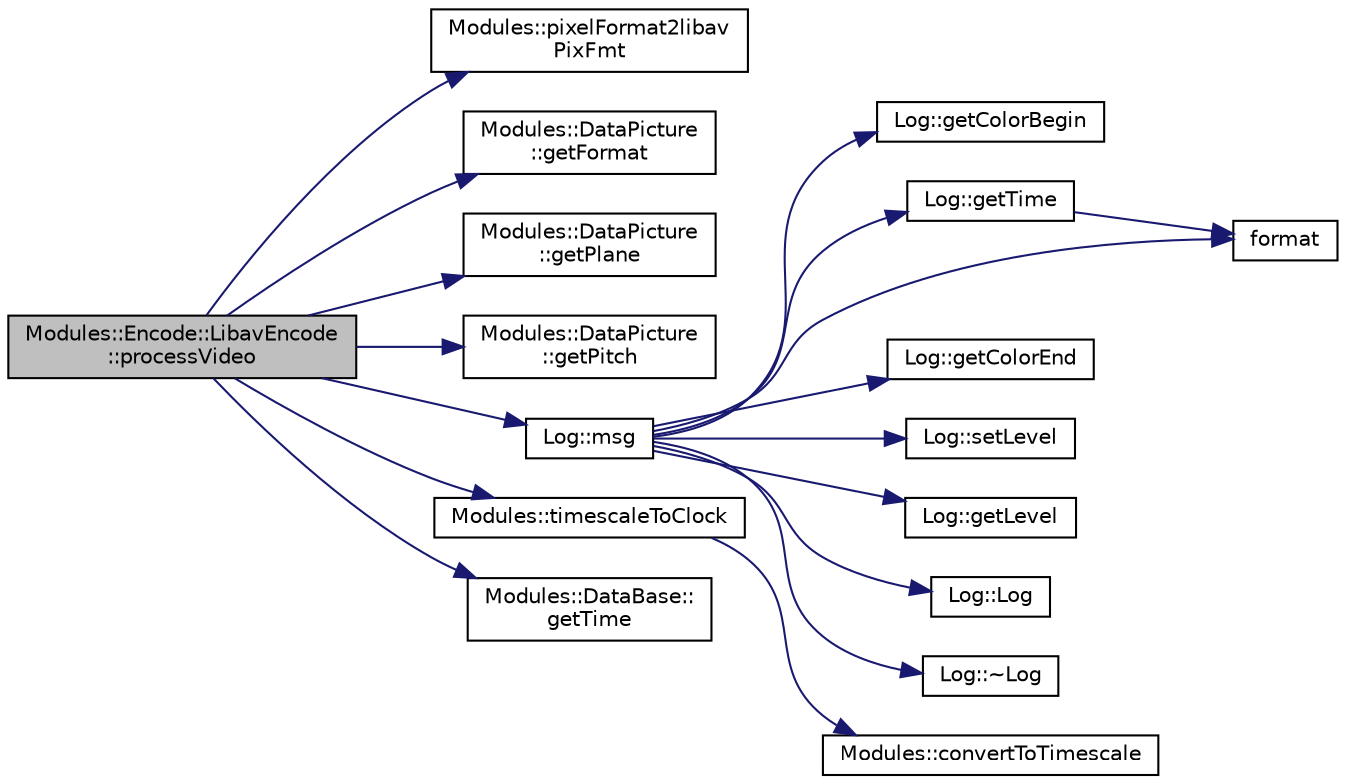 digraph "Modules::Encode::LibavEncode::processVideo"
{
 // INTERACTIVE_SVG=YES
  edge [fontname="Helvetica",fontsize="10",labelfontname="Helvetica",labelfontsize="10"];
  node [fontname="Helvetica",fontsize="10",shape=record];
  rankdir="LR";
  Node1 [label="Modules::Encode::LibavEncode\l::processVideo",height=0.2,width=0.4,color="black", fillcolor="grey75", style="filled", fontcolor="black"];
  Node1 -> Node2 [color="midnightblue",fontsize="10",style="solid",fontname="Helvetica"];
  Node2 [label="Modules::pixelFormat2libav\lPixFmt",height=0.2,width=0.4,color="black", fillcolor="white", style="filled",URL="$namespace_modules.html#a042025a863e6d623dbf37aeab1f433c3"];
  Node1 -> Node3 [color="midnightblue",fontsize="10",style="solid",fontname="Helvetica"];
  Node3 [label="Modules::DataPicture\l::getFormat",height=0.2,width=0.4,color="black", fillcolor="white", style="filled",URL="$class_modules_1_1_data_picture.html#a190686aefbdbe4a691158d69de0cbdb1"];
  Node1 -> Node4 [color="midnightblue",fontsize="10",style="solid",fontname="Helvetica"];
  Node4 [label="Modules::DataPicture\l::getPlane",height=0.2,width=0.4,color="black", fillcolor="white", style="filled",URL="$class_modules_1_1_data_picture.html#a35e4a2be7600174659c9d56cac8068bb"];
  Node1 -> Node5 [color="midnightblue",fontsize="10",style="solid",fontname="Helvetica"];
  Node5 [label="Modules::DataPicture\l::getPitch",height=0.2,width=0.4,color="black", fillcolor="white", style="filled",URL="$class_modules_1_1_data_picture.html#abfa3643e4334b204688fed7c40e2f907"];
  Node1 -> Node6 [color="midnightblue",fontsize="10",style="solid",fontname="Helvetica"];
  Node6 [label="Log::msg",height=0.2,width=0.4,color="black", fillcolor="white", style="filled",URL="$class_log.html#a84056ae8f88a105f7b5fa3770f2f15d8"];
  Node6 -> Node7 [color="midnightblue",fontsize="10",style="solid",fontname="Helvetica"];
  Node7 [label="Log::getColorBegin",height=0.2,width=0.4,color="black", fillcolor="white", style="filled",URL="$class_log.html#a00080fae9f969e7c3eff2f40c7211cb3"];
  Node6 -> Node8 [color="midnightblue",fontsize="10",style="solid",fontname="Helvetica"];
  Node8 [label="Log::getTime",height=0.2,width=0.4,color="black", fillcolor="white", style="filled",URL="$class_log.html#a1e8efa09c5b342ba1f9ba6d13811fa14"];
  Node8 -> Node9 [color="midnightblue",fontsize="10",style="solid",fontname="Helvetica"];
  Node9 [label="format",height=0.2,width=0.4,color="black", fillcolor="white", style="filled",URL="$format_8hpp.html#a3aca22086b5c6398b980286ac7dd89ad"];
  Node6 -> Node9 [color="midnightblue",fontsize="10",style="solid",fontname="Helvetica"];
  Node6 -> Node10 [color="midnightblue",fontsize="10",style="solid",fontname="Helvetica"];
  Node10 [label="Log::getColorEnd",height=0.2,width=0.4,color="black", fillcolor="white", style="filled",URL="$class_log.html#a1a3e0507d4f5f0486dc7fa8d98954941"];
  Node6 -> Node11 [color="midnightblue",fontsize="10",style="solid",fontname="Helvetica"];
  Node11 [label="Log::setLevel",height=0.2,width=0.4,color="black", fillcolor="white", style="filled",URL="$class_log.html#a64a94fff24e5ed45a1d627d3709b6e52"];
  Node6 -> Node12 [color="midnightblue",fontsize="10",style="solid",fontname="Helvetica"];
  Node12 [label="Log::getLevel",height=0.2,width=0.4,color="black", fillcolor="white", style="filled",URL="$class_log.html#a8def54b27ed38887e1fd074c2ea18a82"];
  Node6 -> Node13 [color="midnightblue",fontsize="10",style="solid",fontname="Helvetica"];
  Node13 [label="Log::Log",height=0.2,width=0.4,color="black", fillcolor="white", style="filled",URL="$class_log.html#af6071a60aa52b6c1b511f99b4bc1b8fe"];
  Node6 -> Node14 [color="midnightblue",fontsize="10",style="solid",fontname="Helvetica"];
  Node14 [label="Log::~Log",height=0.2,width=0.4,color="black", fillcolor="white", style="filled",URL="$class_log.html#a0fbfda88fbee5027c89f6eb121059360"];
  Node1 -> Node15 [color="midnightblue",fontsize="10",style="solid",fontname="Helvetica"];
  Node15 [label="Modules::timescaleToClock",height=0.2,width=0.4,color="black", fillcolor="white", style="filled",URL="$namespace_modules.html#a74c0641888783a1f3478e578647e7058"];
  Node15 -> Node16 [color="midnightblue",fontsize="10",style="solid",fontname="Helvetica"];
  Node16 [label="Modules::convertToTimescale",height=0.2,width=0.4,color="black", fillcolor="white", style="filled",URL="$namespace_modules.html#ae71b9f7b9d637c5862f04c71a0d65a6e"];
  Node1 -> Node17 [color="midnightblue",fontsize="10",style="solid",fontname="Helvetica"];
  Node17 [label="Modules::DataBase::\lgetTime",height=0.2,width=0.4,color="black", fillcolor="white", style="filled",URL="$class_modules_1_1_data_base.html#ad6fd0319bafa4c3d919ec496399bacc4"];
}
